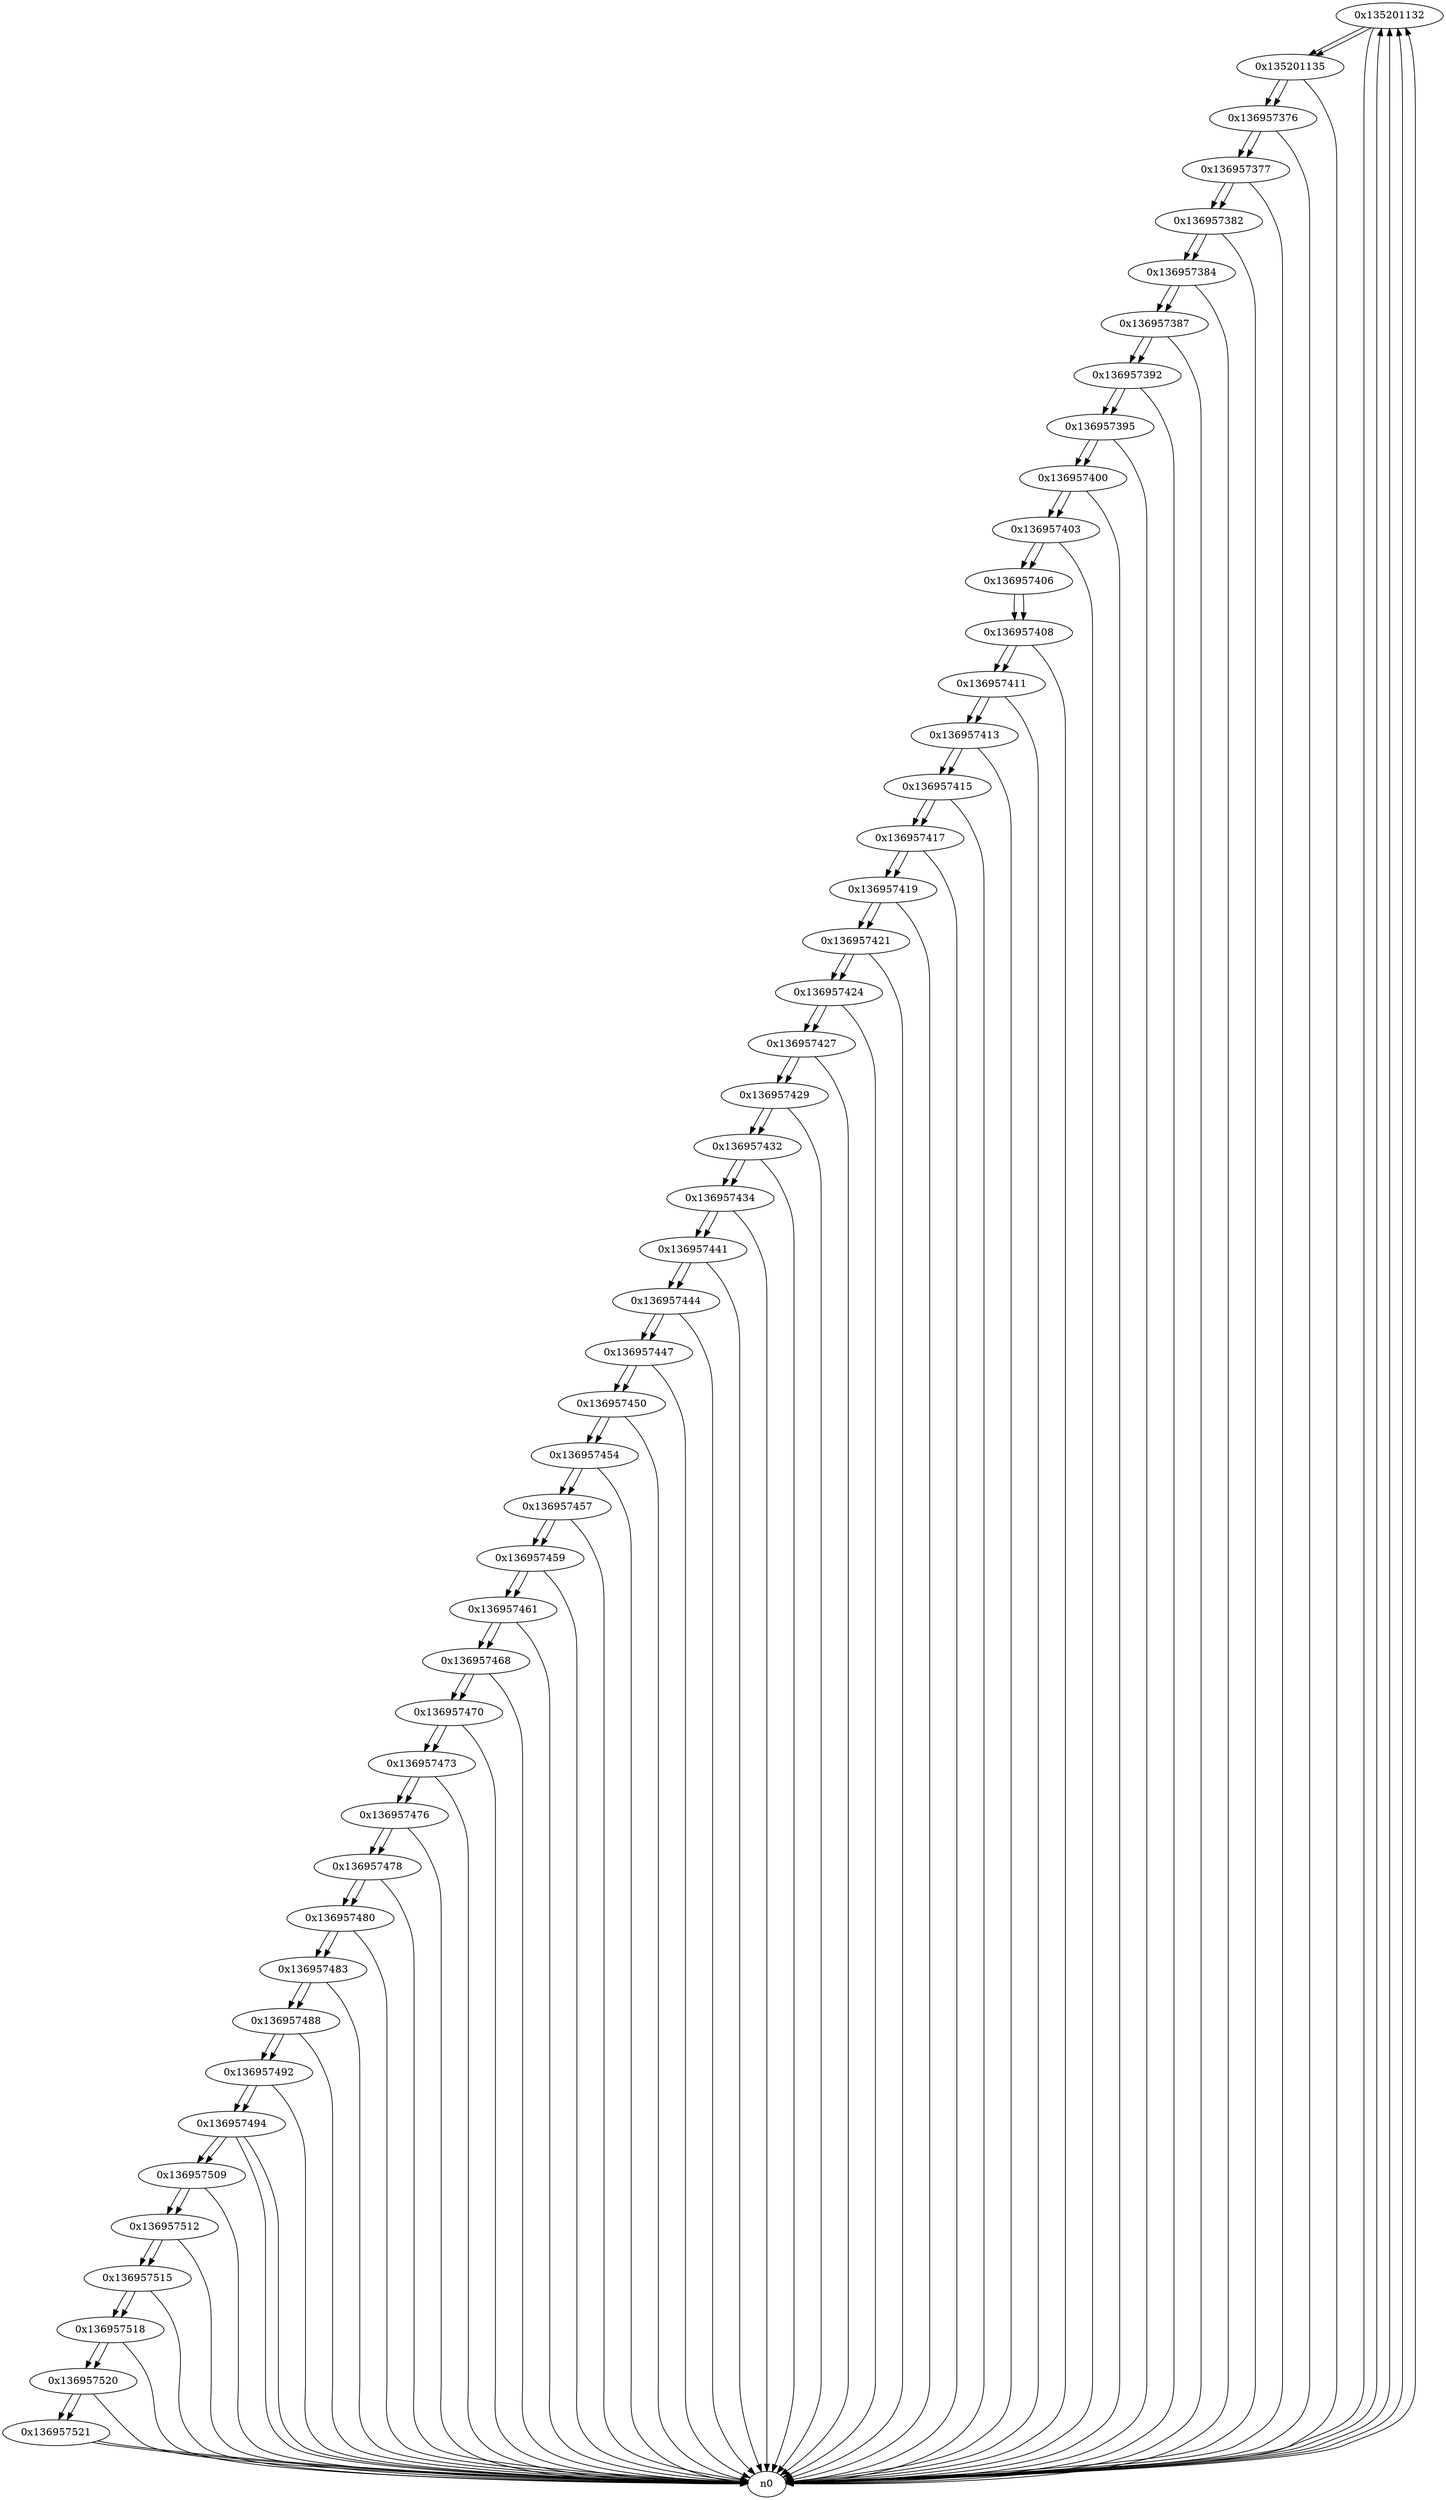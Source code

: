 digraph G{
/* nodes */
  n1 [label="0x135201132"]
  n2 [label="0x135201135"]
  n3 [label="0x136957376"]
  n4 [label="0x136957377"]
  n5 [label="0x136957382"]
  n6 [label="0x136957384"]
  n7 [label="0x136957387"]
  n8 [label="0x136957392"]
  n9 [label="0x136957395"]
  n10 [label="0x136957400"]
  n11 [label="0x136957403"]
  n12 [label="0x136957406"]
  n13 [label="0x136957408"]
  n14 [label="0x136957411"]
  n15 [label="0x136957413"]
  n16 [label="0x136957415"]
  n17 [label="0x136957417"]
  n18 [label="0x136957419"]
  n19 [label="0x136957421"]
  n20 [label="0x136957424"]
  n21 [label="0x136957427"]
  n22 [label="0x136957429"]
  n23 [label="0x136957432"]
  n24 [label="0x136957434"]
  n25 [label="0x136957441"]
  n26 [label="0x136957444"]
  n27 [label="0x136957447"]
  n28 [label="0x136957450"]
  n29 [label="0x136957454"]
  n30 [label="0x136957457"]
  n31 [label="0x136957459"]
  n32 [label="0x136957461"]
  n33 [label="0x136957468"]
  n34 [label="0x136957470"]
  n35 [label="0x136957473"]
  n36 [label="0x136957476"]
  n37 [label="0x136957478"]
  n38 [label="0x136957480"]
  n39 [label="0x136957483"]
  n40 [label="0x136957488"]
  n41 [label="0x136957492"]
  n42 [label="0x136957494"]
  n43 [label="0x136957509"]
  n44 [label="0x136957512"]
  n45 [label="0x136957515"]
  n46 [label="0x136957518"]
  n47 [label="0x136957520"]
  n48 [label="0x136957521"]
/* edges */
n1 -> n2;
n1 -> n0;
n0 -> n1;
n0 -> n1;
n0 -> n1;
n0 -> n1;
n2 -> n3;
n2 -> n0;
n1 -> n2;
n3 -> n4;
n3 -> n0;
n2 -> n3;
n4 -> n5;
n4 -> n0;
n3 -> n4;
n5 -> n6;
n5 -> n0;
n4 -> n5;
n6 -> n7;
n6 -> n0;
n5 -> n6;
n7 -> n8;
n7 -> n0;
n6 -> n7;
n8 -> n9;
n8 -> n0;
n7 -> n8;
n9 -> n10;
n9 -> n0;
n8 -> n9;
n10 -> n11;
n10 -> n0;
n9 -> n10;
n11 -> n12;
n11 -> n0;
n10 -> n11;
n12 -> n13;
n11 -> n12;
n13 -> n14;
n13 -> n0;
n12 -> n13;
n14 -> n15;
n14 -> n0;
n13 -> n14;
n15 -> n16;
n15 -> n0;
n14 -> n15;
n16 -> n17;
n16 -> n0;
n15 -> n16;
n17 -> n18;
n17 -> n0;
n16 -> n17;
n18 -> n19;
n18 -> n0;
n17 -> n18;
n19 -> n20;
n19 -> n0;
n18 -> n19;
n20 -> n21;
n20 -> n0;
n19 -> n20;
n21 -> n22;
n21 -> n0;
n20 -> n21;
n22 -> n23;
n22 -> n0;
n21 -> n22;
n23 -> n24;
n23 -> n0;
n22 -> n23;
n24 -> n25;
n24 -> n0;
n23 -> n24;
n25 -> n26;
n25 -> n0;
n24 -> n25;
n26 -> n27;
n26 -> n0;
n25 -> n26;
n27 -> n28;
n27 -> n0;
n26 -> n27;
n28 -> n29;
n28 -> n0;
n27 -> n28;
n29 -> n30;
n29 -> n0;
n28 -> n29;
n30 -> n31;
n30 -> n0;
n29 -> n30;
n31 -> n32;
n31 -> n0;
n30 -> n31;
n32 -> n33;
n32 -> n0;
n31 -> n32;
n33 -> n34;
n33 -> n0;
n32 -> n33;
n34 -> n35;
n34 -> n0;
n33 -> n34;
n35 -> n36;
n35 -> n0;
n34 -> n35;
n36 -> n37;
n36 -> n0;
n35 -> n36;
n37 -> n38;
n37 -> n0;
n36 -> n37;
n38 -> n39;
n38 -> n0;
n37 -> n38;
n39 -> n40;
n39 -> n0;
n38 -> n39;
n40 -> n41;
n40 -> n0;
n39 -> n40;
n41 -> n42;
n41 -> n0;
n40 -> n41;
n42 -> n43;
n42 -> n0;
n42 -> n0;
n41 -> n42;
n43 -> n44;
n43 -> n0;
n42 -> n43;
n44 -> n45;
n44 -> n0;
n43 -> n44;
n45 -> n46;
n45 -> n0;
n44 -> n45;
n46 -> n47;
n46 -> n0;
n45 -> n46;
n47 -> n48;
n47 -> n0;
n46 -> n47;
n48 -> n0;
n48 -> n0;
n47 -> n48;
}
